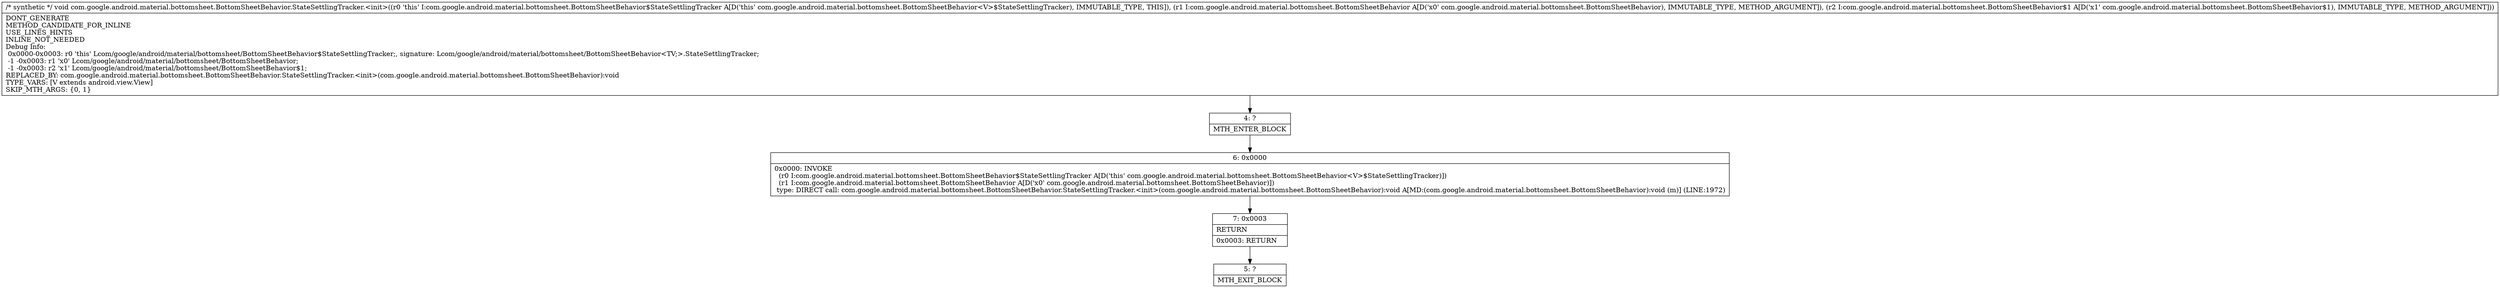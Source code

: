 digraph "CFG forcom.google.android.material.bottomsheet.BottomSheetBehavior.StateSettlingTracker.\<init\>(Lcom\/google\/android\/material\/bottomsheet\/BottomSheetBehavior;Lcom\/google\/android\/material\/bottomsheet\/BottomSheetBehavior$1;)V" {
Node_4 [shape=record,label="{4\:\ ?|MTH_ENTER_BLOCK\l}"];
Node_6 [shape=record,label="{6\:\ 0x0000|0x0000: INVOKE  \l  (r0 I:com.google.android.material.bottomsheet.BottomSheetBehavior$StateSettlingTracker A[D('this' com.google.android.material.bottomsheet.BottomSheetBehavior\<V\>$StateSettlingTracker)])\l  (r1 I:com.google.android.material.bottomsheet.BottomSheetBehavior A[D('x0' com.google.android.material.bottomsheet.BottomSheetBehavior)])\l type: DIRECT call: com.google.android.material.bottomsheet.BottomSheetBehavior.StateSettlingTracker.\<init\>(com.google.android.material.bottomsheet.BottomSheetBehavior):void A[MD:(com.google.android.material.bottomsheet.BottomSheetBehavior):void (m)] (LINE:1972)\l}"];
Node_7 [shape=record,label="{7\:\ 0x0003|RETURN\l|0x0003: RETURN   \l}"];
Node_5 [shape=record,label="{5\:\ ?|MTH_EXIT_BLOCK\l}"];
MethodNode[shape=record,label="{\/* synthetic *\/ void com.google.android.material.bottomsheet.BottomSheetBehavior.StateSettlingTracker.\<init\>((r0 'this' I:com.google.android.material.bottomsheet.BottomSheetBehavior$StateSettlingTracker A[D('this' com.google.android.material.bottomsheet.BottomSheetBehavior\<V\>$StateSettlingTracker), IMMUTABLE_TYPE, THIS]), (r1 I:com.google.android.material.bottomsheet.BottomSheetBehavior A[D('x0' com.google.android.material.bottomsheet.BottomSheetBehavior), IMMUTABLE_TYPE, METHOD_ARGUMENT]), (r2 I:com.google.android.material.bottomsheet.BottomSheetBehavior$1 A[D('x1' com.google.android.material.bottomsheet.BottomSheetBehavior$1), IMMUTABLE_TYPE, METHOD_ARGUMENT]))  | DONT_GENERATE\lMETHOD_CANDIDATE_FOR_INLINE\lUSE_LINES_HINTS\lINLINE_NOT_NEEDED\lDebug Info:\l  0x0000\-0x0003: r0 'this' Lcom\/google\/android\/material\/bottomsheet\/BottomSheetBehavior$StateSettlingTracker;, signature: Lcom\/google\/android\/material\/bottomsheet\/BottomSheetBehavior\<TV;\>.StateSettlingTracker;\l  \-1 \-0x0003: r1 'x0' Lcom\/google\/android\/material\/bottomsheet\/BottomSheetBehavior;\l  \-1 \-0x0003: r2 'x1' Lcom\/google\/android\/material\/bottomsheet\/BottomSheetBehavior$1;\lREPLACED_BY: com.google.android.material.bottomsheet.BottomSheetBehavior.StateSettlingTracker.\<init\>(com.google.android.material.bottomsheet.BottomSheetBehavior):void\lTYPE_VARS: [V extends android.view.View]\lSKIP_MTH_ARGS: \{0, 1\}\l}"];
MethodNode -> Node_4;Node_4 -> Node_6;
Node_6 -> Node_7;
Node_7 -> Node_5;
}

